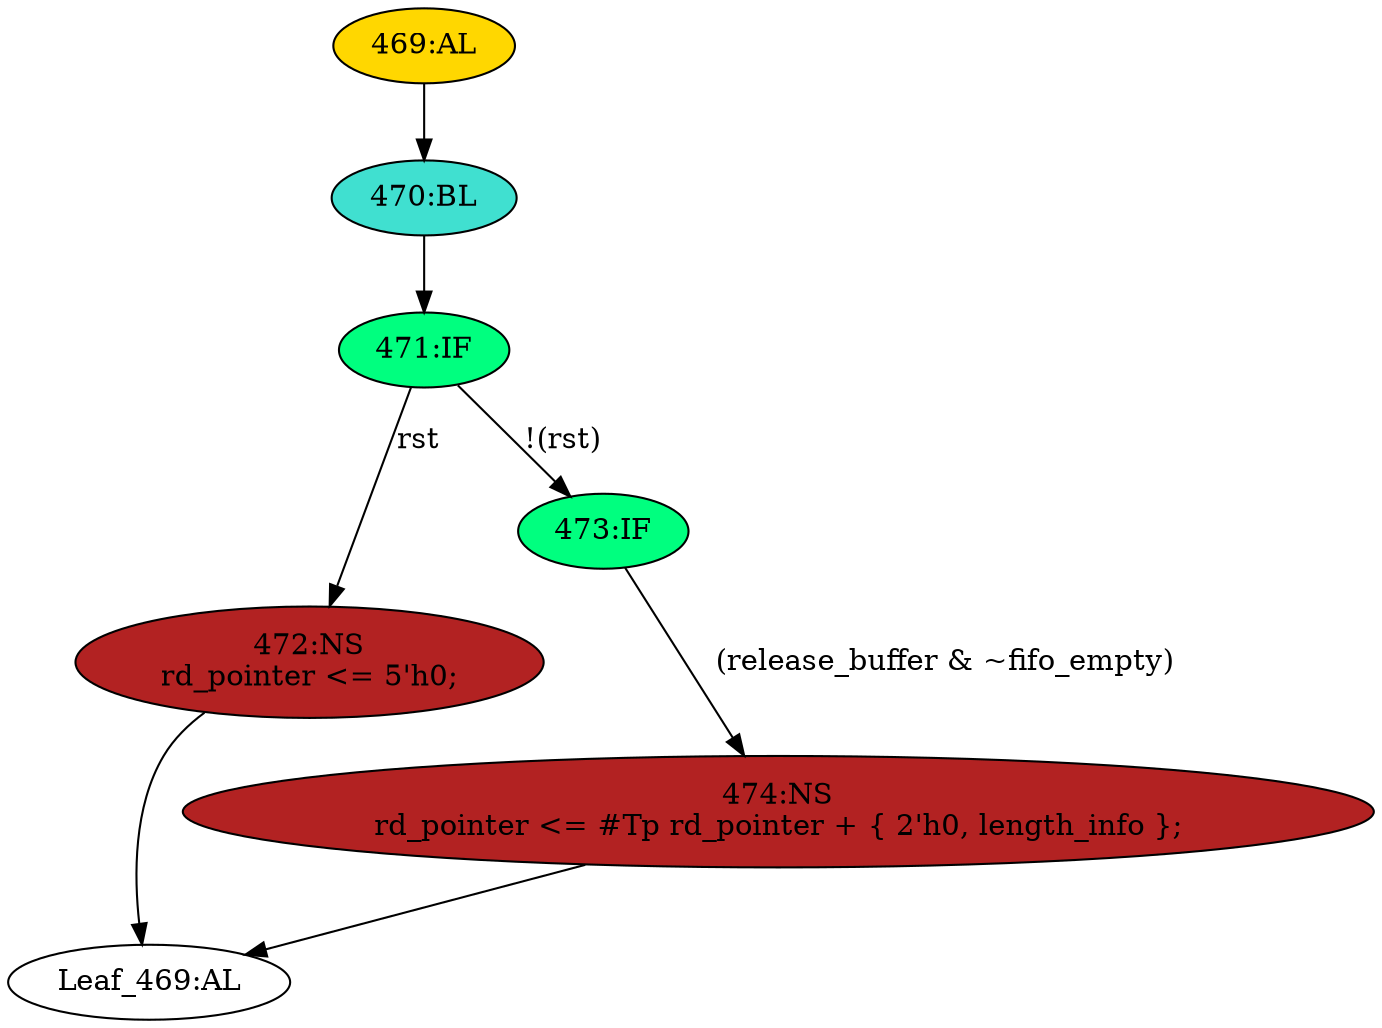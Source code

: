 strict digraph "" {
	node [label="\N"];
	"472:NS"	 [ast="<pyverilog.vparser.ast.NonblockingSubstitution object at 0x7feea1c083d0>",
		fillcolor=firebrick,
		label="472:NS
rd_pointer <= 5'h0;",
		statements="[<pyverilog.vparser.ast.NonblockingSubstitution object at 0x7feea1c083d0>]",
		style=filled,
		typ=NonblockingSubstitution];
	"Leaf_469:AL"	 [def_var="['rd_pointer']",
		label="Leaf_469:AL"];
	"472:NS" -> "Leaf_469:AL"	 [cond="[]",
		lineno=None];
	"470:BL"	 [ast="<pyverilog.vparser.ast.Block object at 0x7feea1c0b050>",
		fillcolor=turquoise,
		label="470:BL",
		statements="[]",
		style=filled,
		typ=Block];
	"471:IF"	 [ast="<pyverilog.vparser.ast.IfStatement object at 0x7feea1c0b250>",
		fillcolor=springgreen,
		label="471:IF",
		statements="[]",
		style=filled,
		typ=IfStatement];
	"470:BL" -> "471:IF"	 [cond="[]",
		lineno=None];
	"471:IF" -> "472:NS"	 [cond="['rst']",
		label=rst,
		lineno=471];
	"473:IF"	 [ast="<pyverilog.vparser.ast.IfStatement object at 0x7feea1c0b2d0>",
		fillcolor=springgreen,
		label="473:IF",
		statements="[]",
		style=filled,
		typ=IfStatement];
	"471:IF" -> "473:IF"	 [cond="['rst']",
		label="!(rst)",
		lineno=471];
	"474:NS"	 [ast="<pyverilog.vparser.ast.NonblockingSubstitution object at 0x7feea1c0b350>",
		fillcolor=firebrick,
		label="474:NS
rd_pointer <= #Tp rd_pointer + { 2'h0, length_info };",
		statements="[<pyverilog.vparser.ast.NonblockingSubstitution object at 0x7feea1c0b350>]",
		style=filled,
		typ=NonblockingSubstitution];
	"473:IF" -> "474:NS"	 [cond="['release_buffer', 'fifo_empty']",
		label="(release_buffer & ~fifo_empty)",
		lineno=473];
	"469:AL"	 [ast="<pyverilog.vparser.ast.Always object at 0x7feea1c0b7d0>",
		clk_sens=True,
		fillcolor=gold,
		label="469:AL",
		sens="['clk', 'rst']",
		statements="[]",
		style=filled,
		typ=Always,
		use_var="['rst', 'length_info', 'fifo_empty', 'rd_pointer', 'release_buffer']"];
	"469:AL" -> "470:BL"	 [cond="[]",
		lineno=None];
	"474:NS" -> "Leaf_469:AL"	 [cond="[]",
		lineno=None];
}
